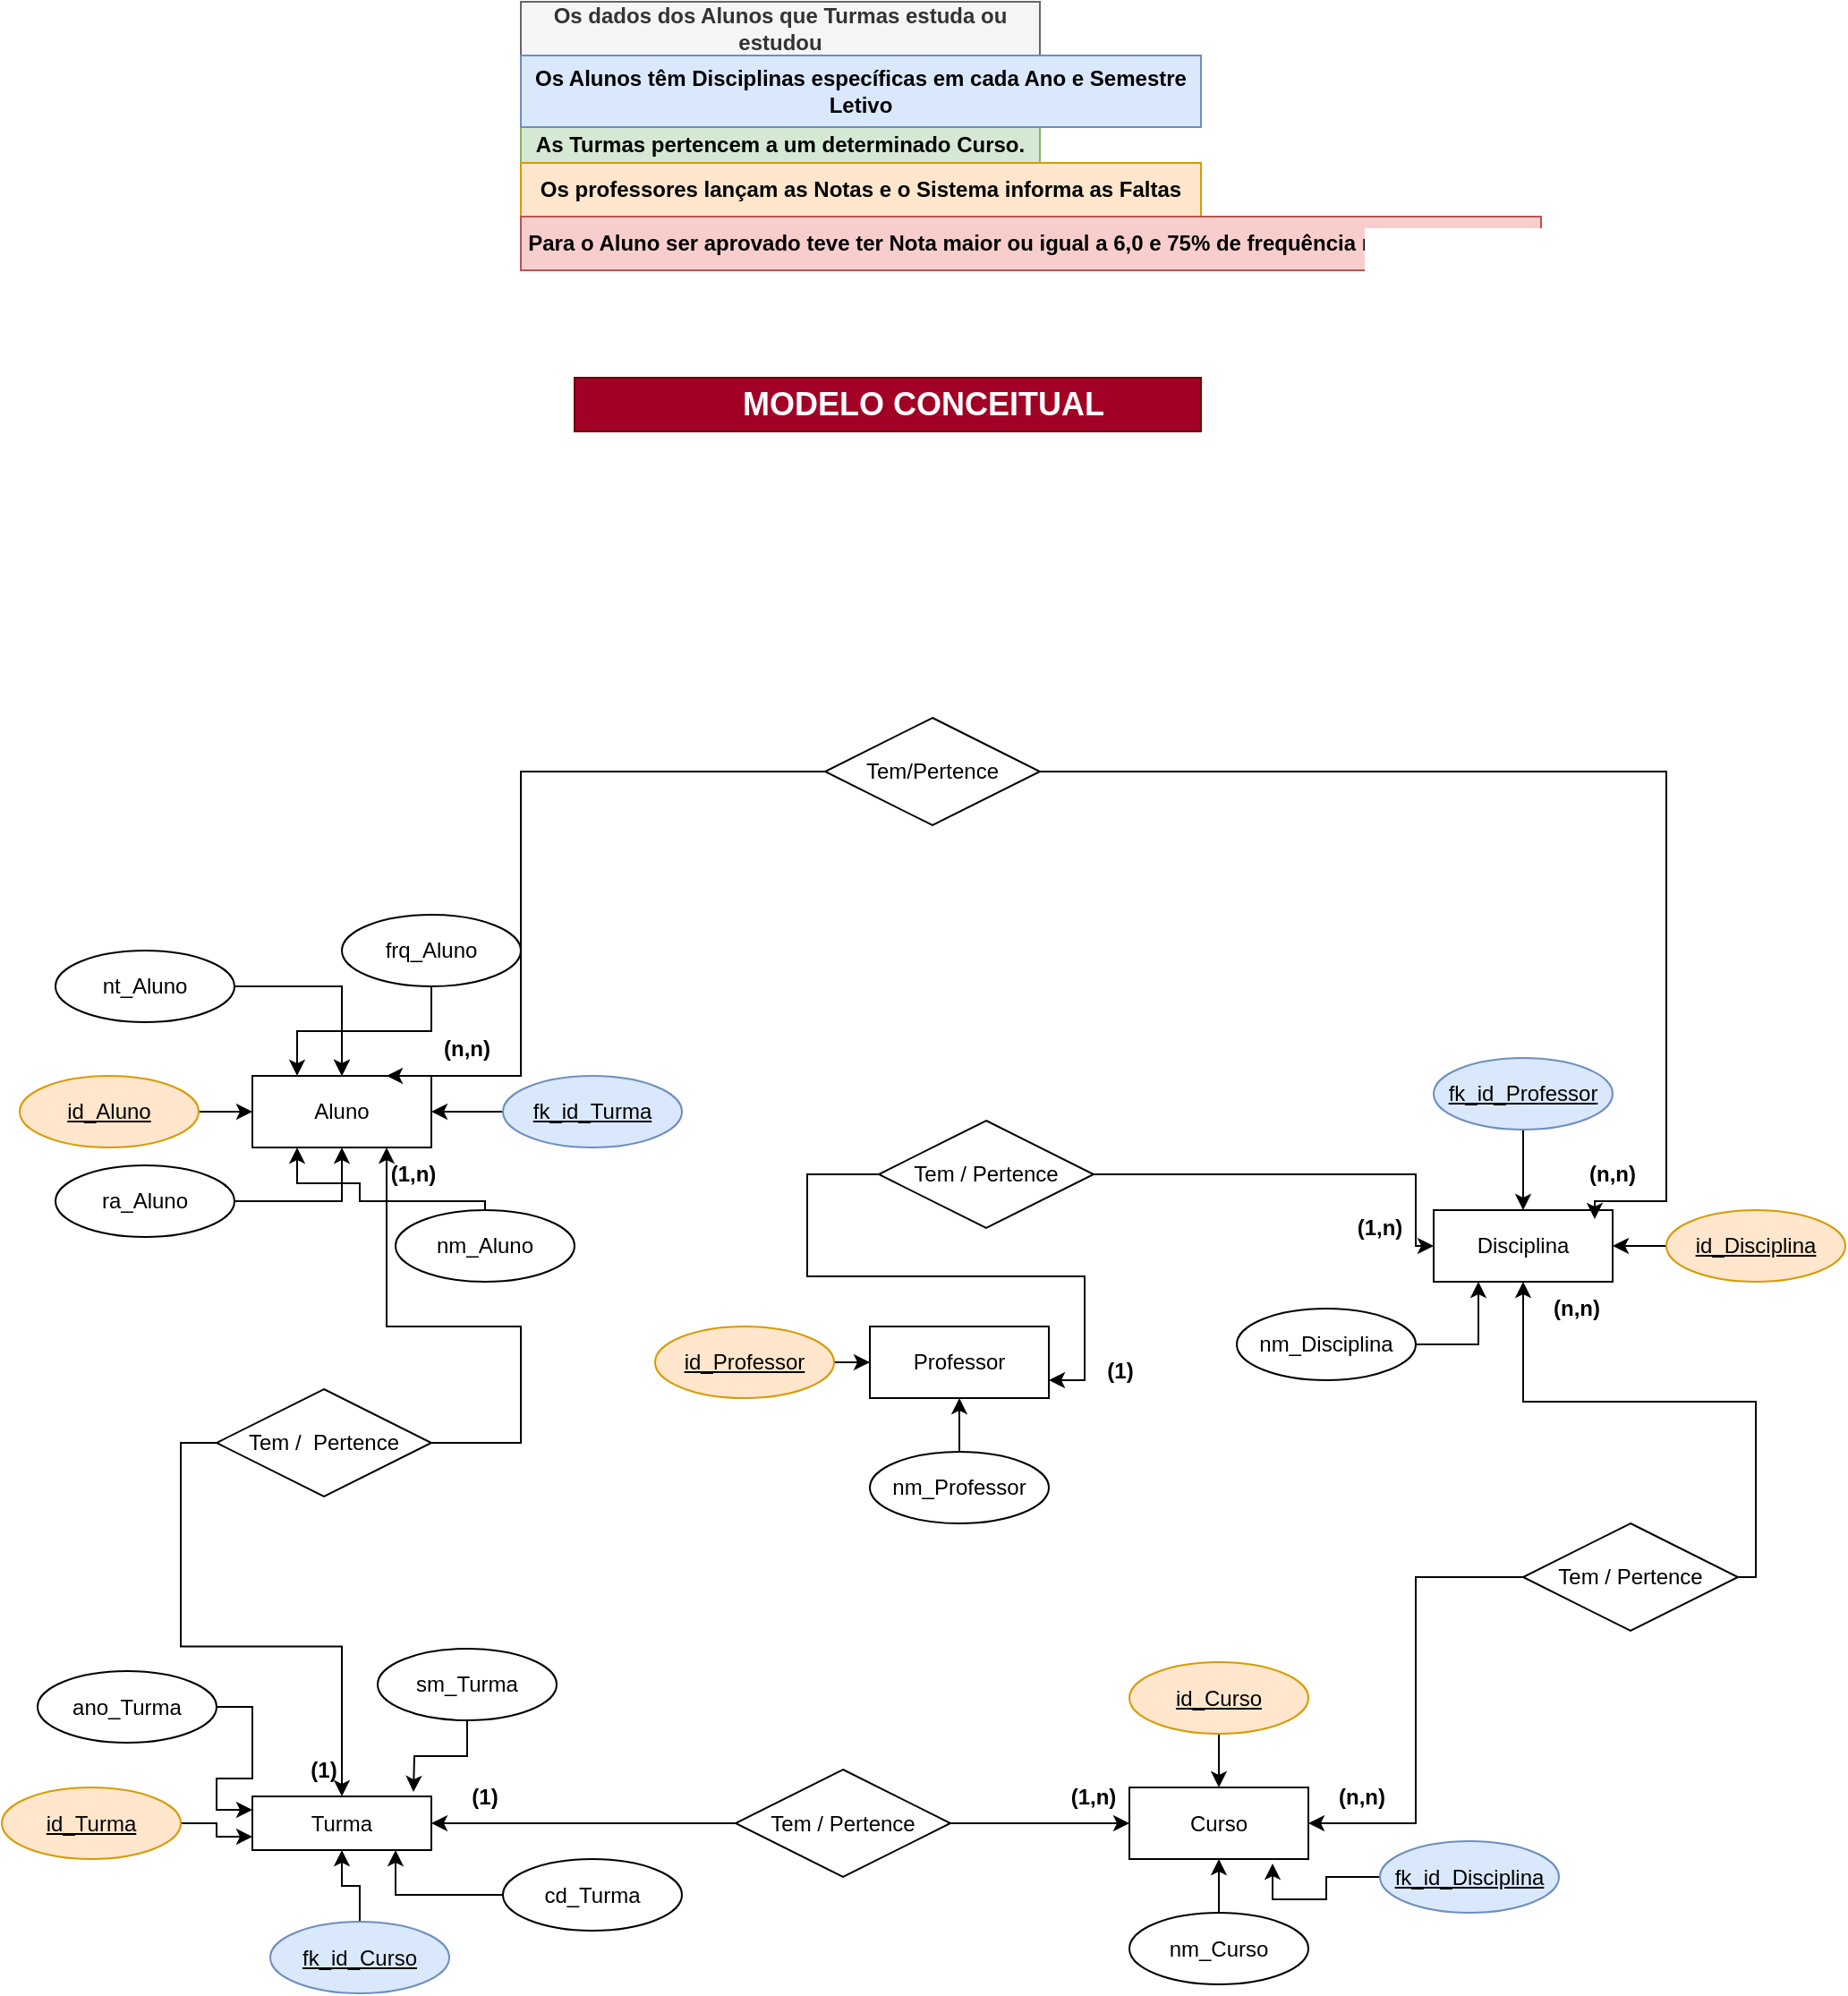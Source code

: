 <mxfile version="18.0.2" type="device"><diagram id="R2lEEEUBdFMjLlhIrx00" name="Page-1"><mxGraphModel dx="2580" dy="2012" grid="1" gridSize="10" guides="1" tooltips="1" connect="1" arrows="1" fold="1" page="1" pageScale="1" pageWidth="850" pageHeight="1100" math="0" shadow="0" extFonts="Permanent Marker^https://fonts.googleapis.com/css?family=Permanent+Marker"><root><mxCell id="0"/><mxCell id="1" parent="0"/><mxCell id="l17VZxCaO_DqScK0GJUM-1" value="Os dados dos Alunos que Turmas estuda ou estudou" style="text;html=1;align=center;verticalAlign=middle;whiteSpace=wrap;rounded=0;fontStyle=1;fillColor=#f5f5f5;fontColor=#333333;strokeColor=#666666;" parent="1" vertex="1"><mxGeometry x="140" y="-180" width="290" height="30" as="geometry"/></mxCell><mxCell id="l17VZxCaO_DqScK0GJUM-2" value="As Turmas pertencem a um determinado Curso." style="text;html=1;strokeColor=#82b366;fillColor=#d5e8d4;align=center;verticalAlign=middle;whiteSpace=wrap;rounded=0;fontStyle=1" parent="1" vertex="1"><mxGeometry x="140" y="-110" width="290" height="20" as="geometry"/></mxCell><mxCell id="l17VZxCaO_DqScK0GJUM-3" value="Os Alunos têm Disciplinas específicas em cada Ano e Semestre Letivo" style="text;html=1;strokeColor=#6c8ebf;fillColor=#dae8fc;align=center;verticalAlign=middle;whiteSpace=wrap;rounded=0;fontStyle=1;" parent="1" vertex="1"><mxGeometry x="140" y="-150" width="380" height="40" as="geometry"/></mxCell><mxCell id="l17VZxCaO_DqScK0GJUM-5" value="Os professores lançam as Notas e o Sistema informa as Faltas" style="text;html=1;strokeColor=#d79b00;fillColor=#ffe6cc;align=center;verticalAlign=middle;whiteSpace=wrap;rounded=0;fontStyle=1" parent="1" vertex="1"><mxGeometry x="140" y="-90" width="380" height="30" as="geometry"/></mxCell><mxCell id="l17VZxCaO_DqScK0GJUM-6" value="Para o Aluno ser aprovado teve ter Nota maior ou igual a 6,0 e 75% de frequência nas aulas dadas," style="text;html=1;strokeColor=#b85450;fillColor=#f8cecc;align=center;verticalAlign=middle;whiteSpace=wrap;rounded=0;fontStyle=1" parent="1" vertex="1"><mxGeometry x="140" y="-60" width="570" height="30" as="geometry"/></mxCell><mxCell id="l17VZxCaO_DqScK0GJUM-8" value="Aluno" style="whiteSpace=wrap;html=1;align=center;" parent="1" vertex="1"><mxGeometry x="-10" y="420" width="100" height="40" as="geometry"/></mxCell><mxCell id="l17VZxCaO_DqScK0GJUM-9" value="Turma" style="whiteSpace=wrap;html=1;align=center;" parent="1" vertex="1"><mxGeometry x="-10" y="822.5" width="100" height="30" as="geometry"/></mxCell><mxCell id="l17VZxCaO_DqScK0GJUM-10" value="Professor" style="whiteSpace=wrap;html=1;align=center;" parent="1" vertex="1"><mxGeometry x="335" y="560" width="100" height="40" as="geometry"/></mxCell><mxCell id="l17VZxCaO_DqScK0GJUM-11" value="Curso" style="whiteSpace=wrap;html=1;align=center;" parent="1" vertex="1"><mxGeometry x="480" y="817.5" width="100" height="40" as="geometry"/></mxCell><mxCell id="l17VZxCaO_DqScK0GJUM-12" value="Disciplina" style="whiteSpace=wrap;html=1;align=center;" parent="1" vertex="1"><mxGeometry x="650" y="495" width="100" height="40" as="geometry"/></mxCell><mxCell id="l17VZxCaO_DqScK0GJUM-43" style="edgeStyle=orthogonalEdgeStyle;rounded=0;orthogonalLoop=1;jettySize=auto;html=1;entryX=0.25;entryY=1;entryDx=0;entryDy=0;" parent="1" source="l17VZxCaO_DqScK0GJUM-14" target="l17VZxCaO_DqScK0GJUM-8" edge="1"><mxGeometry relative="1" as="geometry"><Array as="points"><mxPoint x="120" y="490"/><mxPoint x="50" y="490"/><mxPoint x="50" y="480"/><mxPoint x="15" y="480"/></Array></mxGeometry></mxCell><mxCell id="l17VZxCaO_DqScK0GJUM-14" value="nm_Aluno" style="ellipse;whiteSpace=wrap;html=1;align=center;" parent="1" vertex="1"><mxGeometry x="70" y="495" width="100" height="40" as="geometry"/></mxCell><mxCell id="l17VZxCaO_DqScK0GJUM-42" style="edgeStyle=orthogonalEdgeStyle;rounded=0;orthogonalLoop=1;jettySize=auto;html=1;" parent="1" source="l17VZxCaO_DqScK0GJUM-15" target="l17VZxCaO_DqScK0GJUM-8" edge="1"><mxGeometry relative="1" as="geometry"/></mxCell><mxCell id="l17VZxCaO_DqScK0GJUM-15" value="ra_Aluno" style="ellipse;whiteSpace=wrap;html=1;align=center;" parent="1" vertex="1"><mxGeometry x="-120" y="470" width="100" height="40" as="geometry"/></mxCell><mxCell id="l17VZxCaO_DqScK0GJUM-88" style="edgeStyle=orthogonalEdgeStyle;rounded=0;orthogonalLoop=1;jettySize=auto;html=1;entryX=0.25;entryY=1;entryDx=0;entryDy=0;" parent="1" source="l17VZxCaO_DqScK0GJUM-16" target="l17VZxCaO_DqScK0GJUM-12" edge="1"><mxGeometry relative="1" as="geometry"/></mxCell><mxCell id="l17VZxCaO_DqScK0GJUM-16" value="nm_Disciplina" style="ellipse;whiteSpace=wrap;html=1;align=center;" parent="1" vertex="1"><mxGeometry x="540" y="550" width="100" height="40" as="geometry"/></mxCell><mxCell id="l17VZxCaO_DqScK0GJUM-56" style="edgeStyle=orthogonalEdgeStyle;rounded=0;orthogonalLoop=1;jettySize=auto;html=1;" parent="1" source="l17VZxCaO_DqScK0GJUM-17" target="l17VZxCaO_DqScK0GJUM-12" edge="1"><mxGeometry relative="1" as="geometry"/></mxCell><mxCell id="l17VZxCaO_DqScK0GJUM-17" value="&lt;u&gt;id_Disciplina&lt;/u&gt;" style="ellipse;whiteSpace=wrap;html=1;align=center;fillColor=#ffe6cc;strokeColor=#d79b00;" parent="1" vertex="1"><mxGeometry x="780" y="495" width="100" height="40" as="geometry"/></mxCell><mxCell id="l17VZxCaO_DqScK0GJUM-54" style="edgeStyle=orthogonalEdgeStyle;rounded=0;orthogonalLoop=1;jettySize=auto;html=1;" parent="1" source="l17VZxCaO_DqScK0GJUM-18" target="l17VZxCaO_DqScK0GJUM-9" edge="1"><mxGeometry relative="1" as="geometry"><Array as="points"><mxPoint x="70" y="878"/></Array></mxGeometry></mxCell><mxCell id="l17VZxCaO_DqScK0GJUM-18" value="cd_Turma" style="ellipse;whiteSpace=wrap;html=1;align=center;" parent="1" vertex="1"><mxGeometry x="130" y="857.5" width="100" height="40" as="geometry"/></mxCell><mxCell id="l17VZxCaO_DqScK0GJUM-48" style="edgeStyle=orthogonalEdgeStyle;rounded=0;orthogonalLoop=1;jettySize=auto;html=1;" parent="1" source="l17VZxCaO_DqScK0GJUM-19" target="l17VZxCaO_DqScK0GJUM-11" edge="1"><mxGeometry relative="1" as="geometry"/></mxCell><mxCell id="l17VZxCaO_DqScK0GJUM-19" value="nm_Curso" style="ellipse;whiteSpace=wrap;html=1;align=center;" parent="1" vertex="1"><mxGeometry x="480" y="887.5" width="100" height="40" as="geometry"/></mxCell><mxCell id="l17VZxCaO_DqScK0GJUM-50" style="edgeStyle=orthogonalEdgeStyle;rounded=0;orthogonalLoop=1;jettySize=auto;html=1;" parent="1" source="l17VZxCaO_DqScK0GJUM-20" target="l17VZxCaO_DqScK0GJUM-10" edge="1"><mxGeometry relative="1" as="geometry"/></mxCell><mxCell id="l17VZxCaO_DqScK0GJUM-20" value="nm_Professor" style="ellipse;whiteSpace=wrap;html=1;align=center;" parent="1" vertex="1"><mxGeometry x="335" y="630" width="100" height="40" as="geometry"/></mxCell><mxCell id="l17VZxCaO_DqScK0GJUM-49" style="edgeStyle=orthogonalEdgeStyle;rounded=0;orthogonalLoop=1;jettySize=auto;html=1;" parent="1" source="l17VZxCaO_DqScK0GJUM-21" target="l17VZxCaO_DqScK0GJUM-10" edge="1"><mxGeometry relative="1" as="geometry"/></mxCell><mxCell id="l17VZxCaO_DqScK0GJUM-21" value="&lt;u&gt;id_Professor&lt;/u&gt;" style="ellipse;whiteSpace=wrap;html=1;align=center;fillColor=#ffe6cc;strokeColor=#d79b00;" parent="1" vertex="1"><mxGeometry x="215" y="560" width="100" height="40" as="geometry"/></mxCell><mxCell id="l17VZxCaO_DqScK0GJUM-39" style="edgeStyle=orthogonalEdgeStyle;rounded=0;orthogonalLoop=1;jettySize=auto;html=1;" parent="1" source="l17VZxCaO_DqScK0GJUM-22" target="l17VZxCaO_DqScK0GJUM-8" edge="1"><mxGeometry relative="1" as="geometry"/></mxCell><mxCell id="l17VZxCaO_DqScK0GJUM-22" value="nt_Aluno" style="ellipse;whiteSpace=wrap;html=1;align=center;" parent="1" vertex="1"><mxGeometry x="-120" y="350" width="100" height="40" as="geometry"/></mxCell><mxCell id="l17VZxCaO_DqScK0GJUM-40" style="edgeStyle=orthogonalEdgeStyle;rounded=0;orthogonalLoop=1;jettySize=auto;html=1;" parent="1" source="l17VZxCaO_DqScK0GJUM-23" target="l17VZxCaO_DqScK0GJUM-8" edge="1"><mxGeometry relative="1" as="geometry"/></mxCell><mxCell id="l17VZxCaO_DqScK0GJUM-45" style="edgeStyle=orthogonalEdgeStyle;rounded=0;orthogonalLoop=1;jettySize=auto;html=1;entryX=0.25;entryY=0;entryDx=0;entryDy=0;" parent="1" source="l17VZxCaO_DqScK0GJUM-23" target="l17VZxCaO_DqScK0GJUM-8" edge="1"><mxGeometry relative="1" as="geometry"/></mxCell><mxCell id="l17VZxCaO_DqScK0GJUM-23" value="frq_Aluno" style="ellipse;whiteSpace=wrap;html=1;align=center;" parent="1" vertex="1"><mxGeometry x="40" y="330" width="100" height="40" as="geometry"/></mxCell><mxCell id="l17VZxCaO_DqScK0GJUM-44" style="edgeStyle=orthogonalEdgeStyle;rounded=0;orthogonalLoop=1;jettySize=auto;html=1;" parent="1" source="l17VZxCaO_DqScK0GJUM-27" target="l17VZxCaO_DqScK0GJUM-8" edge="1"><mxGeometry relative="1" as="geometry"/></mxCell><mxCell id="l17VZxCaO_DqScK0GJUM-27" value="fk_id_Turma" style="ellipse;whiteSpace=wrap;html=1;align=center;fontStyle=4;fillColor=#dae8fc;strokeColor=#6c8ebf;" parent="1" vertex="1"><mxGeometry x="130" y="420" width="100" height="40" as="geometry"/></mxCell><mxCell id="Dh7Gm7HJtMxxOoEu4Obb-2" style="edgeStyle=orthogonalEdgeStyle;rounded=0;orthogonalLoop=1;jettySize=auto;html=1;" parent="1" source="l17VZxCaO_DqScK0GJUM-29" edge="1"><mxGeometry relative="1" as="geometry"><mxPoint x="80" y="820" as="targetPoint"/></mxGeometry></mxCell><mxCell id="l17VZxCaO_DqScK0GJUM-29" value="sm_Turma" style="ellipse;whiteSpace=wrap;html=1;align=center;" parent="1" vertex="1"><mxGeometry x="60" y="740" width="100" height="40" as="geometry"/></mxCell><mxCell id="l17VZxCaO_DqScK0GJUM-52" style="edgeStyle=orthogonalEdgeStyle;rounded=0;orthogonalLoop=1;jettySize=auto;html=1;entryX=0.5;entryY=1;entryDx=0;entryDy=0;" parent="1" source="l17VZxCaO_DqScK0GJUM-31" target="l17VZxCaO_DqScK0GJUM-9" edge="1"><mxGeometry relative="1" as="geometry"/></mxCell><mxCell id="l17VZxCaO_DqScK0GJUM-31" value="fk_id_Curso" style="ellipse;whiteSpace=wrap;html=1;align=center;fontStyle=4;fillColor=#dae8fc;strokeColor=#6c8ebf;" parent="1" vertex="1"><mxGeometry y="892.5" width="100" height="40" as="geometry"/></mxCell><mxCell id="l17VZxCaO_DqScK0GJUM-100" style="edgeStyle=orthogonalEdgeStyle;rounded=0;orthogonalLoop=1;jettySize=auto;html=1;entryX=0;entryY=0.75;entryDx=0;entryDy=0;" parent="1" source="l17VZxCaO_DqScK0GJUM-32" target="l17VZxCaO_DqScK0GJUM-9" edge="1"><mxGeometry relative="1" as="geometry"/></mxCell><mxCell id="l17VZxCaO_DqScK0GJUM-32" value="id_Turma" style="ellipse;whiteSpace=wrap;html=1;align=center;fontStyle=4;fillColor=#ffe6cc;strokeColor=#d79b00;" parent="1" vertex="1"><mxGeometry x="-150" y="817.5" width="100" height="40" as="geometry"/></mxCell><mxCell id="l17VZxCaO_DqScK0GJUM-41" style="edgeStyle=orthogonalEdgeStyle;rounded=0;orthogonalLoop=1;jettySize=auto;html=1;" parent="1" source="l17VZxCaO_DqScK0GJUM-33" target="l17VZxCaO_DqScK0GJUM-8" edge="1"><mxGeometry relative="1" as="geometry"/></mxCell><mxCell id="l17VZxCaO_DqScK0GJUM-33" value="id_Aluno" style="ellipse;whiteSpace=wrap;html=1;align=center;fontStyle=4;fillColor=#ffe6cc;strokeColor=#d79b00;" parent="1" vertex="1"><mxGeometry x="-140" y="420" width="100" height="40" as="geometry"/></mxCell><mxCell id="l17VZxCaO_DqScK0GJUM-46" style="edgeStyle=orthogonalEdgeStyle;rounded=0;orthogonalLoop=1;jettySize=auto;html=1;entryX=0.5;entryY=0;entryDx=0;entryDy=0;" parent="1" source="l17VZxCaO_DqScK0GJUM-35" target="l17VZxCaO_DqScK0GJUM-11" edge="1"><mxGeometry relative="1" as="geometry"/></mxCell><mxCell id="l17VZxCaO_DqScK0GJUM-35" value="id_Curso" style="ellipse;whiteSpace=wrap;html=1;align=center;fontStyle=4;fillColor=#ffe6cc;strokeColor=#d79b00;" parent="1" vertex="1"><mxGeometry x="480" y="747.5" width="100" height="40" as="geometry"/></mxCell><mxCell id="l17VZxCaO_DqScK0GJUM-47" style="edgeStyle=orthogonalEdgeStyle;rounded=0;orthogonalLoop=1;jettySize=auto;html=1;" parent="1" source="l17VZxCaO_DqScK0GJUM-36" edge="1"><mxGeometry relative="1" as="geometry"><mxPoint x="560" y="860" as="targetPoint"/><Array as="points"><mxPoint x="590" y="868"/><mxPoint x="590" y="880"/><mxPoint x="560" y="880"/></Array></mxGeometry></mxCell><mxCell id="l17VZxCaO_DqScK0GJUM-36" value="fk_id_Disciplina" style="ellipse;whiteSpace=wrap;html=1;align=center;fontStyle=4;fillColor=#dae8fc;strokeColor=#6c8ebf;" parent="1" vertex="1"><mxGeometry x="620" y="847.5" width="100" height="40" as="geometry"/></mxCell><mxCell id="l17VZxCaO_DqScK0GJUM-58" style="edgeStyle=orthogonalEdgeStyle;rounded=0;orthogonalLoop=1;jettySize=auto;html=1;" parent="1" source="l17VZxCaO_DqScK0GJUM-37" target="l17VZxCaO_DqScK0GJUM-12" edge="1"><mxGeometry relative="1" as="geometry"/></mxCell><mxCell id="l17VZxCaO_DqScK0GJUM-37" value="fk_id_Professor" style="ellipse;whiteSpace=wrap;html=1;align=center;fontStyle=4;fillColor=#dae8fc;strokeColor=#6c8ebf;" parent="1" vertex="1"><mxGeometry x="650" y="410" width="100" height="40" as="geometry"/></mxCell><mxCell id="l17VZxCaO_DqScK0GJUM-65" style="edgeStyle=orthogonalEdgeStyle;rounded=0;orthogonalLoop=1;jettySize=auto;html=1;entryX=0.75;entryY=1;entryDx=0;entryDy=0;" parent="1" source="l17VZxCaO_DqScK0GJUM-59" target="l17VZxCaO_DqScK0GJUM-8" edge="1"><mxGeometry relative="1" as="geometry"><Array as="points"><mxPoint x="140" y="625"/><mxPoint x="140" y="560"/><mxPoint x="65" y="560"/></Array></mxGeometry></mxCell><mxCell id="l17VZxCaO_DqScK0GJUM-66" style="edgeStyle=orthogonalEdgeStyle;rounded=0;orthogonalLoop=1;jettySize=auto;html=1;exitX=0;exitY=0.5;exitDx=0;exitDy=0;entryX=0.5;entryY=0;entryDx=0;entryDy=0;" parent="1" source="l17VZxCaO_DqScK0GJUM-59" target="l17VZxCaO_DqScK0GJUM-9" edge="1"><mxGeometry relative="1" as="geometry"/></mxCell><mxCell id="l17VZxCaO_DqScK0GJUM-59" value="Tem /&amp;nbsp; Pertence" style="shape=rhombus;perimeter=rhombusPerimeter;whiteSpace=wrap;html=1;align=center;" parent="1" vertex="1"><mxGeometry x="-30" y="595" width="120" height="60" as="geometry"/></mxCell><mxCell id="l17VZxCaO_DqScK0GJUM-63" value="(1,n)" style="text;html=1;strokeColor=none;fillColor=none;align=center;verticalAlign=middle;whiteSpace=wrap;rounded=0;fontStyle=1" parent="1" vertex="1"><mxGeometry x="50" y="460" width="60" height="30" as="geometry"/></mxCell><mxCell id="l17VZxCaO_DqScK0GJUM-67" value="(1)" style="text;html=1;strokeColor=none;fillColor=none;align=center;verticalAlign=middle;whiteSpace=wrap;rounded=0;fontStyle=1" parent="1" vertex="1"><mxGeometry y="792.5" width="60" height="30" as="geometry"/></mxCell><mxCell id="l17VZxCaO_DqScK0GJUM-71" style="edgeStyle=orthogonalEdgeStyle;rounded=0;orthogonalLoop=1;jettySize=auto;html=1;entryX=1;entryY=0.5;entryDx=0;entryDy=0;" parent="1" source="l17VZxCaO_DqScK0GJUM-70" target="l17VZxCaO_DqScK0GJUM-9" edge="1"><mxGeometry relative="1" as="geometry"/></mxCell><mxCell id="l17VZxCaO_DqScK0GJUM-72" style="edgeStyle=orthogonalEdgeStyle;rounded=0;orthogonalLoop=1;jettySize=auto;html=1;" parent="1" source="l17VZxCaO_DqScK0GJUM-70" target="l17VZxCaO_DqScK0GJUM-11" edge="1"><mxGeometry relative="1" as="geometry"/></mxCell><mxCell id="l17VZxCaO_DqScK0GJUM-70" value="Tem / Pertence" style="shape=rhombus;perimeter=rhombusPerimeter;whiteSpace=wrap;html=1;align=center;" parent="1" vertex="1"><mxGeometry x="260" y="807.5" width="120" height="60" as="geometry"/></mxCell><mxCell id="l17VZxCaO_DqScK0GJUM-73" value="(1,n)" style="text;html=1;strokeColor=none;fillColor=none;align=center;verticalAlign=middle;whiteSpace=wrap;rounded=0;fontStyle=1" parent="1" vertex="1"><mxGeometry x="430" y="807.5" width="60" height="30" as="geometry"/></mxCell><mxCell id="l17VZxCaO_DqScK0GJUM-74" value="(1)" style="text;html=1;strokeColor=none;fillColor=none;align=center;verticalAlign=middle;whiteSpace=wrap;rounded=0;fontStyle=1" parent="1" vertex="1"><mxGeometry x="90" y="807.5" width="60" height="30" as="geometry"/></mxCell><mxCell id="l17VZxCaO_DqScK0GJUM-79" style="edgeStyle=orthogonalEdgeStyle;rounded=0;orthogonalLoop=1;jettySize=auto;html=1;entryX=1;entryY=0.5;entryDx=0;entryDy=0;" parent="1" source="l17VZxCaO_DqScK0GJUM-75" target="l17VZxCaO_DqScK0GJUM-11" edge="1"><mxGeometry relative="1" as="geometry"/></mxCell><mxCell id="l17VZxCaO_DqScK0GJUM-81" style="edgeStyle=orthogonalEdgeStyle;rounded=0;orthogonalLoop=1;jettySize=auto;html=1;entryX=0.5;entryY=1;entryDx=0;entryDy=0;" parent="1" source="l17VZxCaO_DqScK0GJUM-75" target="l17VZxCaO_DqScK0GJUM-12" edge="1"><mxGeometry relative="1" as="geometry"><Array as="points"><mxPoint x="830" y="700"/><mxPoint x="830" y="602"/><mxPoint x="700" y="602"/></Array></mxGeometry></mxCell><mxCell id="l17VZxCaO_DqScK0GJUM-75" value="Tem / Pertence" style="shape=rhombus;perimeter=rhombusPerimeter;whiteSpace=wrap;html=1;align=center;" parent="1" vertex="1"><mxGeometry x="700" y="670" width="120" height="60" as="geometry"/></mxCell><mxCell id="l17VZxCaO_DqScK0GJUM-84" value="(n,n)" style="text;html=1;strokeColor=none;fillColor=none;align=center;verticalAlign=middle;whiteSpace=wrap;rounded=0;fontStyle=1" parent="1" vertex="1"><mxGeometry x="700" y="535" width="60" height="30" as="geometry"/></mxCell><mxCell id="l17VZxCaO_DqScK0GJUM-87" style="edgeStyle=orthogonalEdgeStyle;rounded=0;orthogonalLoop=1;jettySize=auto;html=1;" parent="1" source="l17VZxCaO_DqScK0GJUM-85" target="l17VZxCaO_DqScK0GJUM-12" edge="1"><mxGeometry relative="1" as="geometry"><mxPoint x="680" y="475" as="targetPoint"/><Array as="points"><mxPoint x="640" y="475"/><mxPoint x="640" y="515"/></Array></mxGeometry></mxCell><mxCell id="l17VZxCaO_DqScK0GJUM-92" style="edgeStyle=orthogonalEdgeStyle;rounded=0;orthogonalLoop=1;jettySize=auto;html=1;entryX=1;entryY=0.75;entryDx=0;entryDy=0;" parent="1" source="l17VZxCaO_DqScK0GJUM-85" target="l17VZxCaO_DqScK0GJUM-10" edge="1"><mxGeometry relative="1" as="geometry"><Array as="points"><mxPoint x="300" y="475"/><mxPoint x="300" y="532"/><mxPoint x="455" y="532"/><mxPoint x="455" y="590"/></Array></mxGeometry></mxCell><mxCell id="l17VZxCaO_DqScK0GJUM-85" value="Tem / Pertence" style="shape=rhombus;perimeter=rhombusPerimeter;whiteSpace=wrap;html=1;align=center;" parent="1" vertex="1"><mxGeometry x="340" y="445" width="120" height="60" as="geometry"/></mxCell><mxCell id="l17VZxCaO_DqScK0GJUM-89" value="(1,n)" style="text;html=1;strokeColor=none;fillColor=none;align=center;verticalAlign=middle;whiteSpace=wrap;rounded=0;fontStyle=1" parent="1" vertex="1"><mxGeometry x="590" y="490" width="60" height="30" as="geometry"/></mxCell><mxCell id="l17VZxCaO_DqScK0GJUM-82" value="(1)" style="text;html=1;strokeColor=none;fillColor=none;align=center;verticalAlign=middle;whiteSpace=wrap;rounded=0;fontStyle=1" parent="1" vertex="1"><mxGeometry x="445" y="570" width="60" height="30" as="geometry"/></mxCell><mxCell id="l17VZxCaO_DqScK0GJUM-98" style="edgeStyle=orthogonalEdgeStyle;rounded=0;orthogonalLoop=1;jettySize=auto;html=1;entryX=0;entryY=0.25;entryDx=0;entryDy=0;" parent="1" source="l17VZxCaO_DqScK0GJUM-95" target="l17VZxCaO_DqScK0GJUM-9" edge="1"><mxGeometry relative="1" as="geometry"/></mxCell><mxCell id="l17VZxCaO_DqScK0GJUM-95" value="ano_Turma" style="ellipse;whiteSpace=wrap;html=1;align=center;" parent="1" vertex="1"><mxGeometry x="-130" y="752.5" width="100" height="40" as="geometry"/></mxCell><mxCell id="mNuvjCWPCA32iCEid1WZ-1" value="&lt;blockquote style=&quot;margin: 0px 0px 0px 40px; border: none; padding: 0px; font-size: 18px;&quot;&gt;MODELO CONCEITUAL&lt;/blockquote&gt;" style="text;html=1;strokeColor=#6F0000;fillColor=#a20025;align=center;verticalAlign=middle;whiteSpace=wrap;rounded=0;fontColor=#ffffff;fontStyle=1;fontSize=18;" parent="1" vertex="1"><mxGeometry x="170" y="30" width="350" height="30" as="geometry"/></mxCell><mxCell id="m38ofzbrjylJam6y6d4h-2" style="edgeStyle=orthogonalEdgeStyle;rounded=0;orthogonalLoop=1;jettySize=auto;html=1;entryX=0.75;entryY=0;entryDx=0;entryDy=0;" edge="1" parent="1" source="m38ofzbrjylJam6y6d4h-1" target="l17VZxCaO_DqScK0GJUM-8"><mxGeometry relative="1" as="geometry"><Array as="points"><mxPoint x="140" y="250"/><mxPoint x="140" y="420"/></Array></mxGeometry></mxCell><mxCell id="m38ofzbrjylJam6y6d4h-3" style="edgeStyle=orthogonalEdgeStyle;rounded=0;orthogonalLoop=1;jettySize=auto;html=1;" edge="1" parent="1" source="m38ofzbrjylJam6y6d4h-1"><mxGeometry relative="1" as="geometry"><mxPoint x="740" y="500" as="targetPoint"/><Array as="points"><mxPoint x="780" y="250"/><mxPoint x="780" y="490"/></Array></mxGeometry></mxCell><mxCell id="m38ofzbrjylJam6y6d4h-1" value="Tem/Pertence" style="shape=rhombus;perimeter=rhombusPerimeter;whiteSpace=wrap;html=1;align=center;" vertex="1" parent="1"><mxGeometry x="310" y="220" width="120" height="60" as="geometry"/></mxCell><mxCell id="m38ofzbrjylJam6y6d4h-4" value="(n,n)" style="text;html=1;strokeColor=none;fillColor=none;align=center;verticalAlign=middle;whiteSpace=wrap;rounded=0;fontStyle=1" vertex="1" parent="1"><mxGeometry x="720" y="460" width="60" height="30" as="geometry"/></mxCell><mxCell id="m38ofzbrjylJam6y6d4h-7" value="(n,n)" style="text;html=1;strokeColor=none;fillColor=none;align=center;verticalAlign=middle;whiteSpace=wrap;rounded=0;fontStyle=1" vertex="1" parent="1"><mxGeometry x="80" y="390" width="60" height="30" as="geometry"/></mxCell><mxCell id="m38ofzbrjylJam6y6d4h-11" value="(n,n)" style="text;html=1;strokeColor=none;fillColor=none;align=center;verticalAlign=middle;whiteSpace=wrap;rounded=0;fontStyle=1" vertex="1" parent="1"><mxGeometry x="580" y="807.5" width="60" height="30" as="geometry"/></mxCell></root></mxGraphModel></diagram></mxfile>